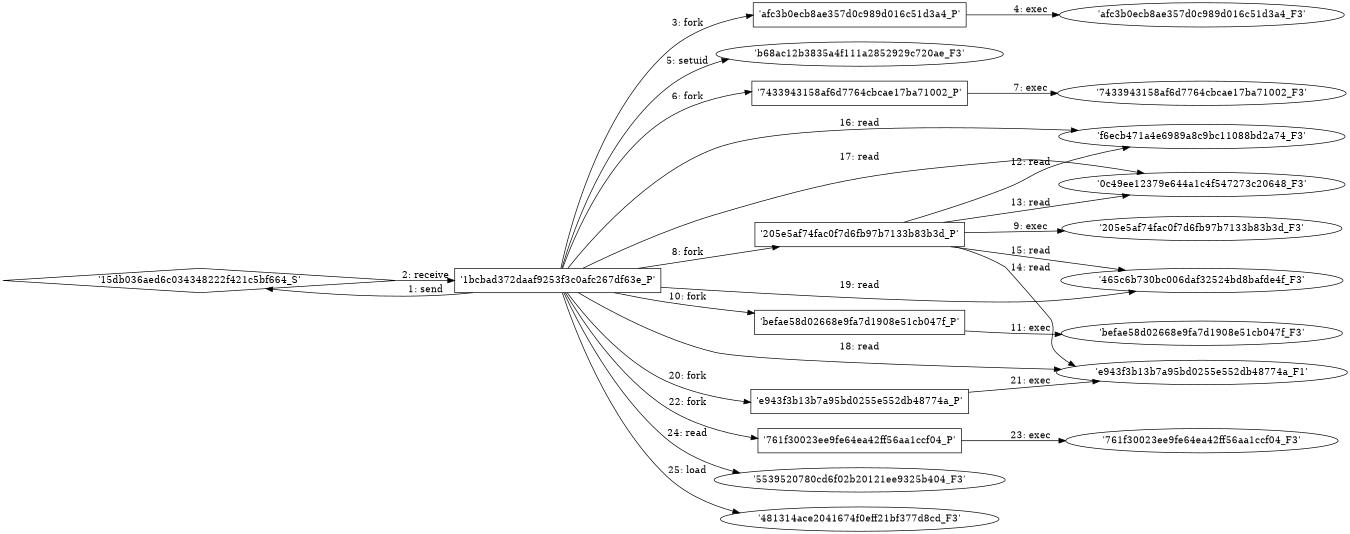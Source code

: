 digraph "D:\Learning\Paper\apt\基于CTI的攻击预警\Dataset\攻击图\ASGfromALLCTI\Microsoft Patch Tuesday - July 2016.dot" {
rankdir="LR"
size="9"
fixedsize="false"
splines="true"
nodesep=0.3
ranksep=0
fontsize=10
overlap="scalexy"
engine= "neato"
	"'15db036aed6c034348222f421c5bf664_S'" [node_type=Socket shape=diamond]
	"'1bcbad372daaf9253f3c0afc267df63e_P'" [node_type=Process shape=box]
	"'1bcbad372daaf9253f3c0afc267df63e_P'" -> "'15db036aed6c034348222f421c5bf664_S'" [label="1: send"]
	"'15db036aed6c034348222f421c5bf664_S'" -> "'1bcbad372daaf9253f3c0afc267df63e_P'" [label="2: receive"]
	"'1bcbad372daaf9253f3c0afc267df63e_P'" [node_type=Process shape=box]
	"'afc3b0ecb8ae357d0c989d016c51d3a4_P'" [node_type=Process shape=box]
	"'1bcbad372daaf9253f3c0afc267df63e_P'" -> "'afc3b0ecb8ae357d0c989d016c51d3a4_P'" [label="3: fork"]
	"'afc3b0ecb8ae357d0c989d016c51d3a4_P'" [node_type=Process shape=box]
	"'afc3b0ecb8ae357d0c989d016c51d3a4_F3'" [node_type=File shape=ellipse]
	"'afc3b0ecb8ae357d0c989d016c51d3a4_P'" -> "'afc3b0ecb8ae357d0c989d016c51d3a4_F3'" [label="4: exec"]
	"'b68ac12b3835a4f111a2852929c720ae_F3'" [node_type=file shape=ellipse]
	"'1bcbad372daaf9253f3c0afc267df63e_P'" [node_type=Process shape=box]
	"'1bcbad372daaf9253f3c0afc267df63e_P'" -> "'b68ac12b3835a4f111a2852929c720ae_F3'" [label="5: setuid"]
	"'1bcbad372daaf9253f3c0afc267df63e_P'" [node_type=Process shape=box]
	"'7433943158af6d7764cbcae17ba71002_P'" [node_type=Process shape=box]
	"'1bcbad372daaf9253f3c0afc267df63e_P'" -> "'7433943158af6d7764cbcae17ba71002_P'" [label="6: fork"]
	"'7433943158af6d7764cbcae17ba71002_P'" [node_type=Process shape=box]
	"'7433943158af6d7764cbcae17ba71002_F3'" [node_type=File shape=ellipse]
	"'7433943158af6d7764cbcae17ba71002_P'" -> "'7433943158af6d7764cbcae17ba71002_F3'" [label="7: exec"]
	"'1bcbad372daaf9253f3c0afc267df63e_P'" [node_type=Process shape=box]
	"'205e5af74fac0f7d6fb97b7133b83b3d_P'" [node_type=Process shape=box]
	"'1bcbad372daaf9253f3c0afc267df63e_P'" -> "'205e5af74fac0f7d6fb97b7133b83b3d_P'" [label="8: fork"]
	"'205e5af74fac0f7d6fb97b7133b83b3d_P'" [node_type=Process shape=box]
	"'205e5af74fac0f7d6fb97b7133b83b3d_F3'" [node_type=File shape=ellipse]
	"'205e5af74fac0f7d6fb97b7133b83b3d_P'" -> "'205e5af74fac0f7d6fb97b7133b83b3d_F3'" [label="9: exec"]
	"'1bcbad372daaf9253f3c0afc267df63e_P'" [node_type=Process shape=box]
	"'befae58d02668e9fa7d1908e51cb047f_P'" [node_type=Process shape=box]
	"'1bcbad372daaf9253f3c0afc267df63e_P'" -> "'befae58d02668e9fa7d1908e51cb047f_P'" [label="10: fork"]
	"'befae58d02668e9fa7d1908e51cb047f_P'" [node_type=Process shape=box]
	"'befae58d02668e9fa7d1908e51cb047f_F3'" [node_type=File shape=ellipse]
	"'befae58d02668e9fa7d1908e51cb047f_P'" -> "'befae58d02668e9fa7d1908e51cb047f_F3'" [label="11: exec"]
	"'f6ecb471a4e6989a8c9bc11088bd2a74_F3'" [node_type=file shape=ellipse]
	"'205e5af74fac0f7d6fb97b7133b83b3d_P'" [node_type=Process shape=box]
	"'205e5af74fac0f7d6fb97b7133b83b3d_P'" -> "'f6ecb471a4e6989a8c9bc11088bd2a74_F3'" [label="12: read"]
	"'0c49ee12379e644a1c4f547273c20648_F3'" [node_type=file shape=ellipse]
	"'205e5af74fac0f7d6fb97b7133b83b3d_P'" [node_type=Process shape=box]
	"'205e5af74fac0f7d6fb97b7133b83b3d_P'" -> "'0c49ee12379e644a1c4f547273c20648_F3'" [label="13: read"]
	"'e943f3b13b7a95bd0255e552db48774a_F1'" [node_type=file shape=ellipse]
	"'205e5af74fac0f7d6fb97b7133b83b3d_P'" [node_type=Process shape=box]
	"'205e5af74fac0f7d6fb97b7133b83b3d_P'" -> "'e943f3b13b7a95bd0255e552db48774a_F1'" [label="14: read"]
	"'465c6b730bc006daf32524bd8bafde4f_F3'" [node_type=file shape=ellipse]
	"'205e5af74fac0f7d6fb97b7133b83b3d_P'" [node_type=Process shape=box]
	"'205e5af74fac0f7d6fb97b7133b83b3d_P'" -> "'465c6b730bc006daf32524bd8bafde4f_F3'" [label="15: read"]
	"'f6ecb471a4e6989a8c9bc11088bd2a74_F3'" [node_type=file shape=ellipse]
	"'1bcbad372daaf9253f3c0afc267df63e_P'" [node_type=Process shape=box]
	"'1bcbad372daaf9253f3c0afc267df63e_P'" -> "'f6ecb471a4e6989a8c9bc11088bd2a74_F3'" [label="16: read"]
	"'0c49ee12379e644a1c4f547273c20648_F3'" [node_type=file shape=ellipse]
	"'1bcbad372daaf9253f3c0afc267df63e_P'" [node_type=Process shape=box]
	"'1bcbad372daaf9253f3c0afc267df63e_P'" -> "'0c49ee12379e644a1c4f547273c20648_F3'" [label="17: read"]
	"'e943f3b13b7a95bd0255e552db48774a_F1'" [node_type=file shape=ellipse]
	"'1bcbad372daaf9253f3c0afc267df63e_P'" [node_type=Process shape=box]
	"'1bcbad372daaf9253f3c0afc267df63e_P'" -> "'e943f3b13b7a95bd0255e552db48774a_F1'" [label="18: read"]
	"'465c6b730bc006daf32524bd8bafde4f_F3'" [node_type=file shape=ellipse]
	"'1bcbad372daaf9253f3c0afc267df63e_P'" [node_type=Process shape=box]
	"'1bcbad372daaf9253f3c0afc267df63e_P'" -> "'465c6b730bc006daf32524bd8bafde4f_F3'" [label="19: read"]
	"'1bcbad372daaf9253f3c0afc267df63e_P'" [node_type=Process shape=box]
	"'e943f3b13b7a95bd0255e552db48774a_P'" [node_type=Process shape=box]
	"'1bcbad372daaf9253f3c0afc267df63e_P'" -> "'e943f3b13b7a95bd0255e552db48774a_P'" [label="20: fork"]
	"'e943f3b13b7a95bd0255e552db48774a_P'" [node_type=Process shape=box]
	"'e943f3b13b7a95bd0255e552db48774a_F1'" [node_type=File shape=ellipse]
	"'e943f3b13b7a95bd0255e552db48774a_P'" -> "'e943f3b13b7a95bd0255e552db48774a_F1'" [label="21: exec"]
	"'1bcbad372daaf9253f3c0afc267df63e_P'" [node_type=Process shape=box]
	"'761f30023ee9fe64ea42ff56aa1ccf04_P'" [node_type=Process shape=box]
	"'1bcbad372daaf9253f3c0afc267df63e_P'" -> "'761f30023ee9fe64ea42ff56aa1ccf04_P'" [label="22: fork"]
	"'761f30023ee9fe64ea42ff56aa1ccf04_P'" [node_type=Process shape=box]
	"'761f30023ee9fe64ea42ff56aa1ccf04_F3'" [node_type=File shape=ellipse]
	"'761f30023ee9fe64ea42ff56aa1ccf04_P'" -> "'761f30023ee9fe64ea42ff56aa1ccf04_F3'" [label="23: exec"]
	"'5539520780cd6f02b20121ee9325b404_F3'" [node_type=file shape=ellipse]
	"'1bcbad372daaf9253f3c0afc267df63e_P'" [node_type=Process shape=box]
	"'1bcbad372daaf9253f3c0afc267df63e_P'" -> "'5539520780cd6f02b20121ee9325b404_F3'" [label="24: read"]
	"'481314ace2041674f0eff21bf377d8cd_F3'" [node_type=file shape=ellipse]
	"'1bcbad372daaf9253f3c0afc267df63e_P'" [node_type=Process shape=box]
	"'1bcbad372daaf9253f3c0afc267df63e_P'" -> "'481314ace2041674f0eff21bf377d8cd_F3'" [label="25: load"]
}
